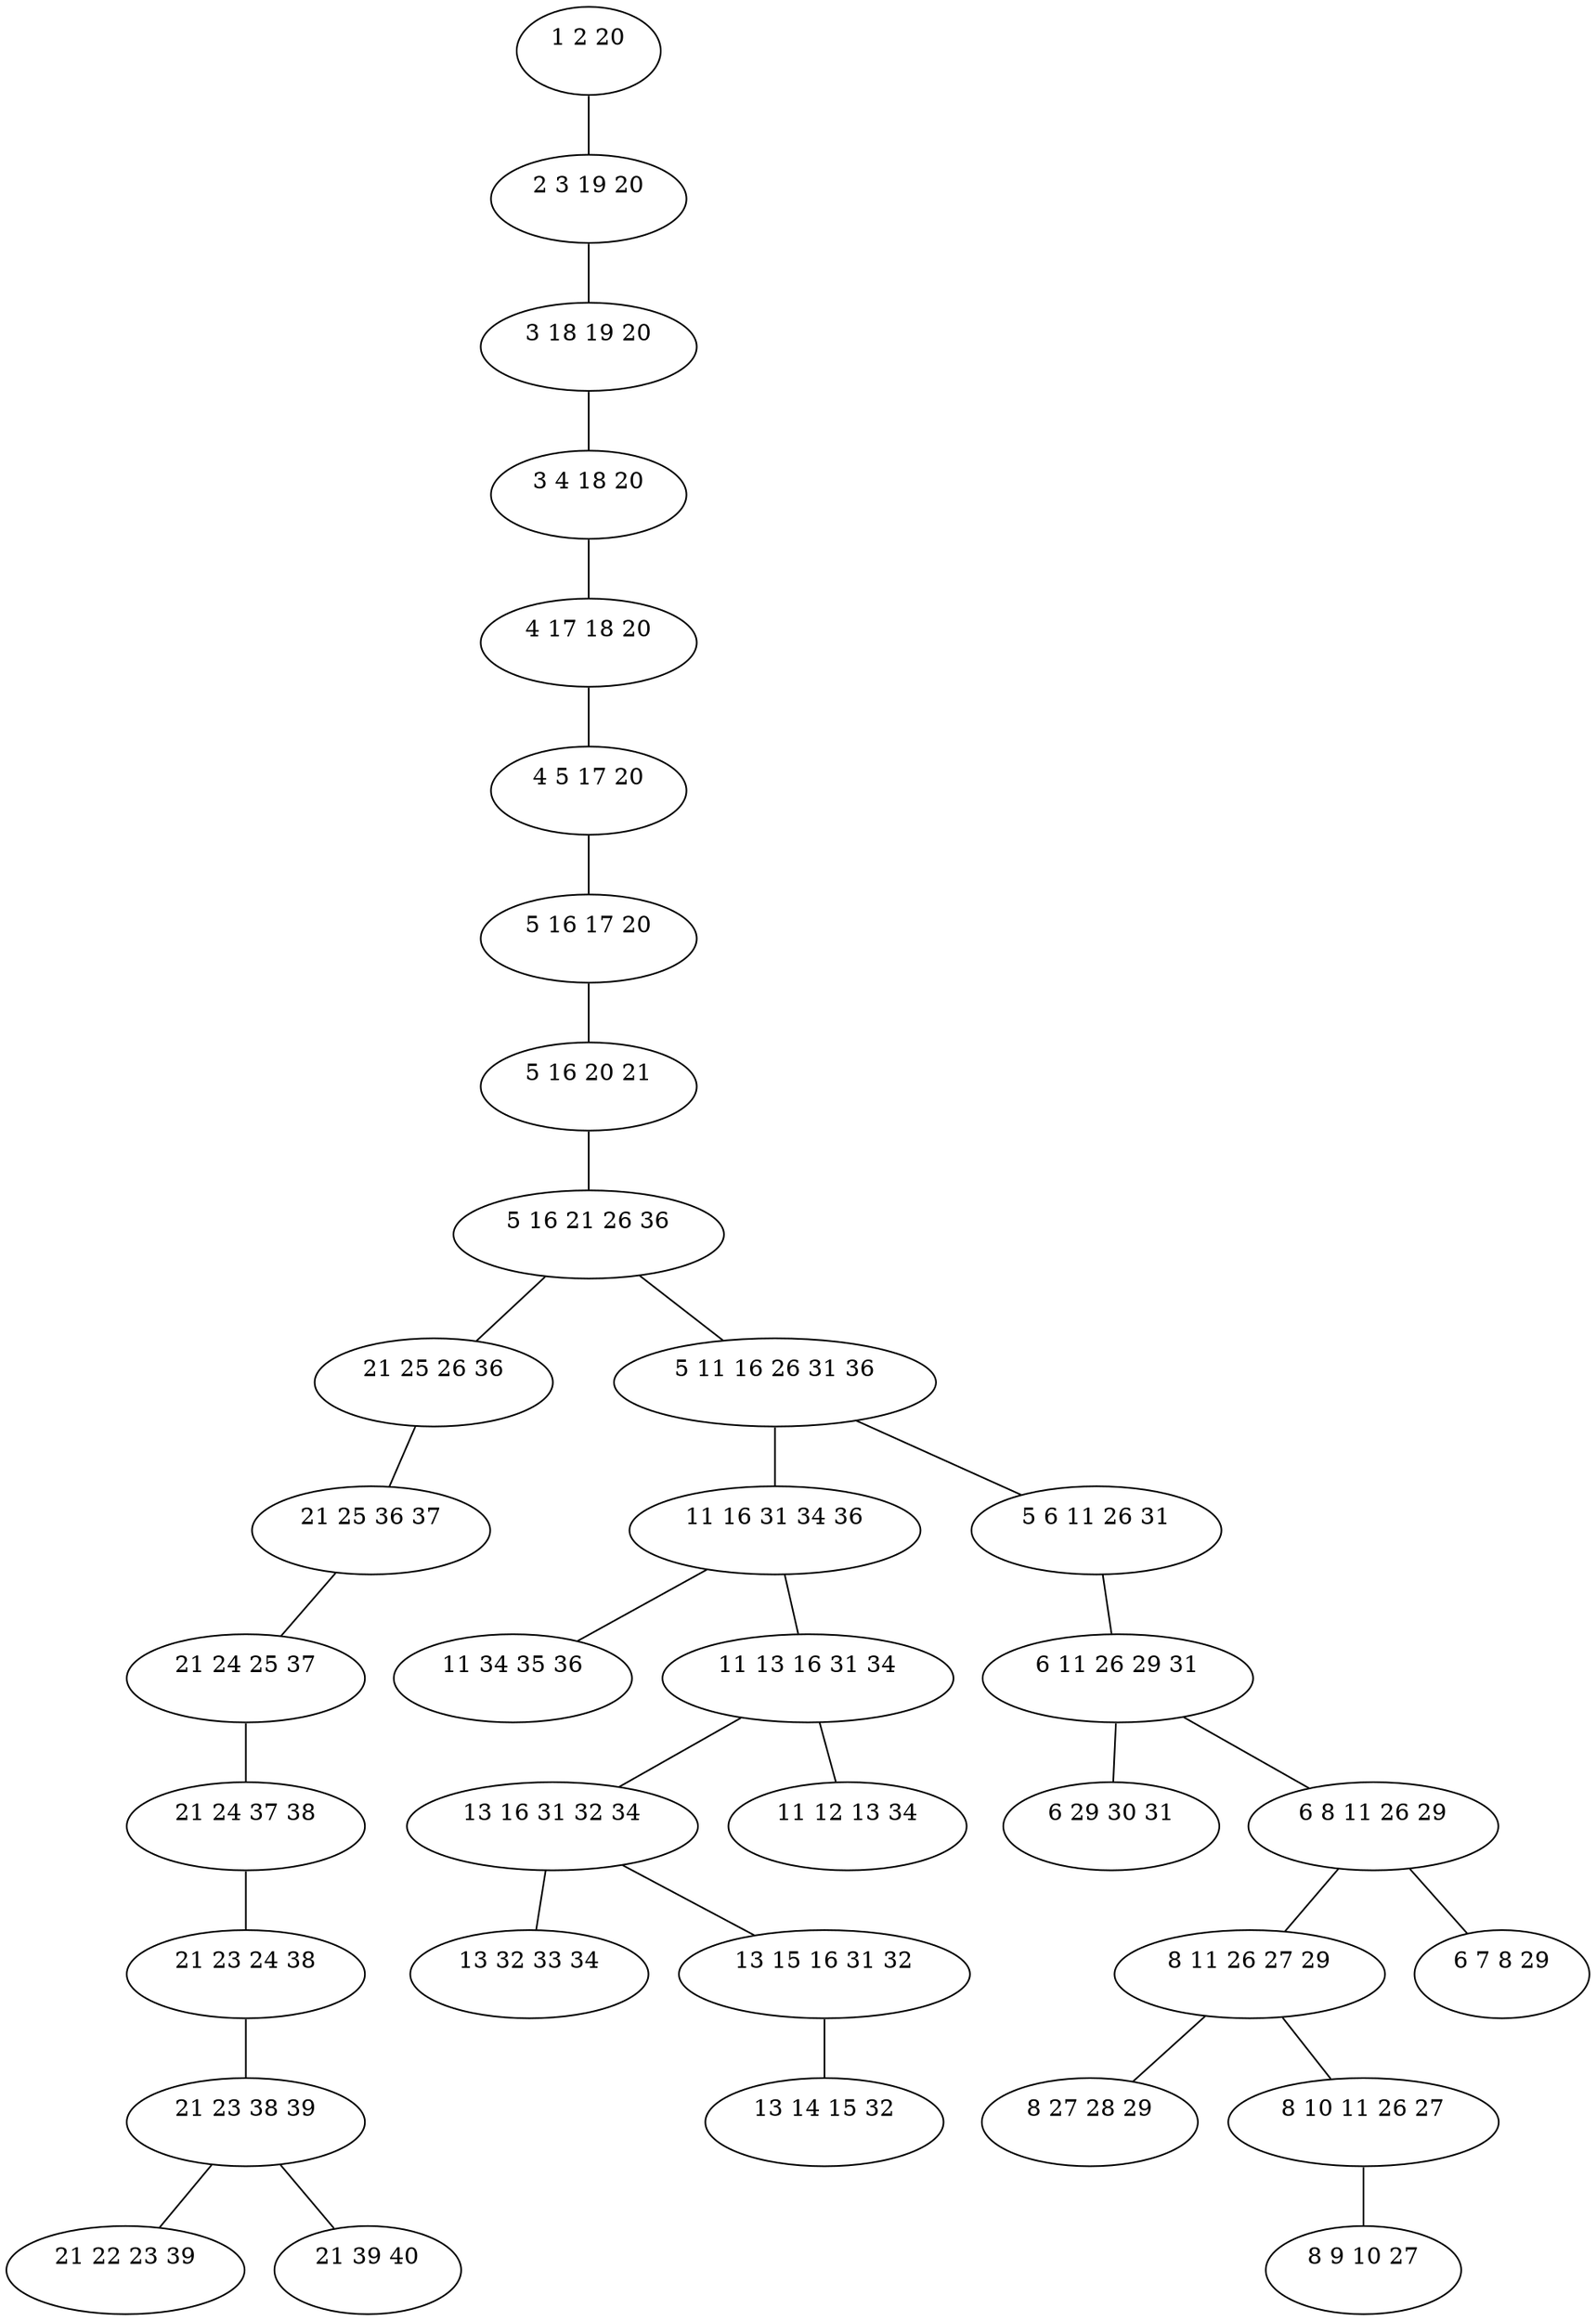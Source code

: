 graph G {

	bag0 [label="1 2 20
 "]
	bag1 [label="2 3 19 20
 "]
	bag2 [label="3 18 19 20
 "]
	bag3 [label="3 4 18 20
 "]
	bag4 [label="4 17 18 20
 "]
	bag5 [label="4 5 17 20
 "]
	bag6 [label="5 16 17 20
 "]
	bag7 [label="5 16 20 21
 "]
	bag8 [label="5 16 21 26 36
 "]
	bag9 [label="21 25 26 36
 "]
	bag10 [label="21 25 36 37
 "]
	bag11 [label="21 24 25 37
 "]
	bag12 [label="21 24 37 38
 "]
	bag13 [label="21 23 24 38
 "]
	bag14 [label="21 23 38 39
 "]
	bag15 [label="21 22 23 39
 "]
	bag16 [label="21 39 40
 "]
	bag17 [label="5 11 16 26 31 36
 "]
	bag18 [label="11 16 31 34 36
 "]
	bag19 [label="11 34 35 36
 "]
	bag20 [label="11 13 16 31 34
 "]
	bag21 [label="13 16 31 32 34
 "]
	bag22 [label="13 32 33 34
 "]
	bag23 [label="13 15 16 31 32
 "]
	bag24 [label="13 14 15 32
 "]
	bag25 [label="11 12 13 34
 "]
	bag26 [label="5 6 11 26 31
 "]
	bag27 [label="6 11 26 29 31
 "]
	bag28 [label="6 29 30 31
 "]
	bag29 [label="6 8 11 26 29
 "]
	bag30 [label="8 11 26 27 29
 "]
	bag31 [label="8 27 28 29
 "]
	bag32 [label="8 10 11 26 27
 "]
	bag33 [label="8 9 10 27
 "]
	bag34 [label="6 7 8 29
 "]

	bag0 -- bag1
	bag1 -- bag2
	bag2 -- bag3
	bag3 -- bag4
	bag4 -- bag5
	bag5 -- bag6
	bag6 -- bag7
	bag7 -- bag8
	bag8 -- bag9
	bag8 -- bag17
	bag9 -- bag10
	bag10 -- bag11
	bag11 -- bag12
	bag12 -- bag13
	bag13 -- bag14
	bag14 -- bag15
	bag14 -- bag16
	bag17 -- bag18
	bag17 -- bag26
	bag18 -- bag19
	bag18 -- bag20
	bag20 -- bag21
	bag20 -- bag25
	bag21 -- bag22
	bag21 -- bag23
	bag23 -- bag24
	bag26 -- bag27
	bag27 -- bag28
	bag27 -- bag29
	bag29 -- bag30
	bag29 -- bag34
	bag30 -- bag31
	bag30 -- bag32
	bag32 -- bag33

}